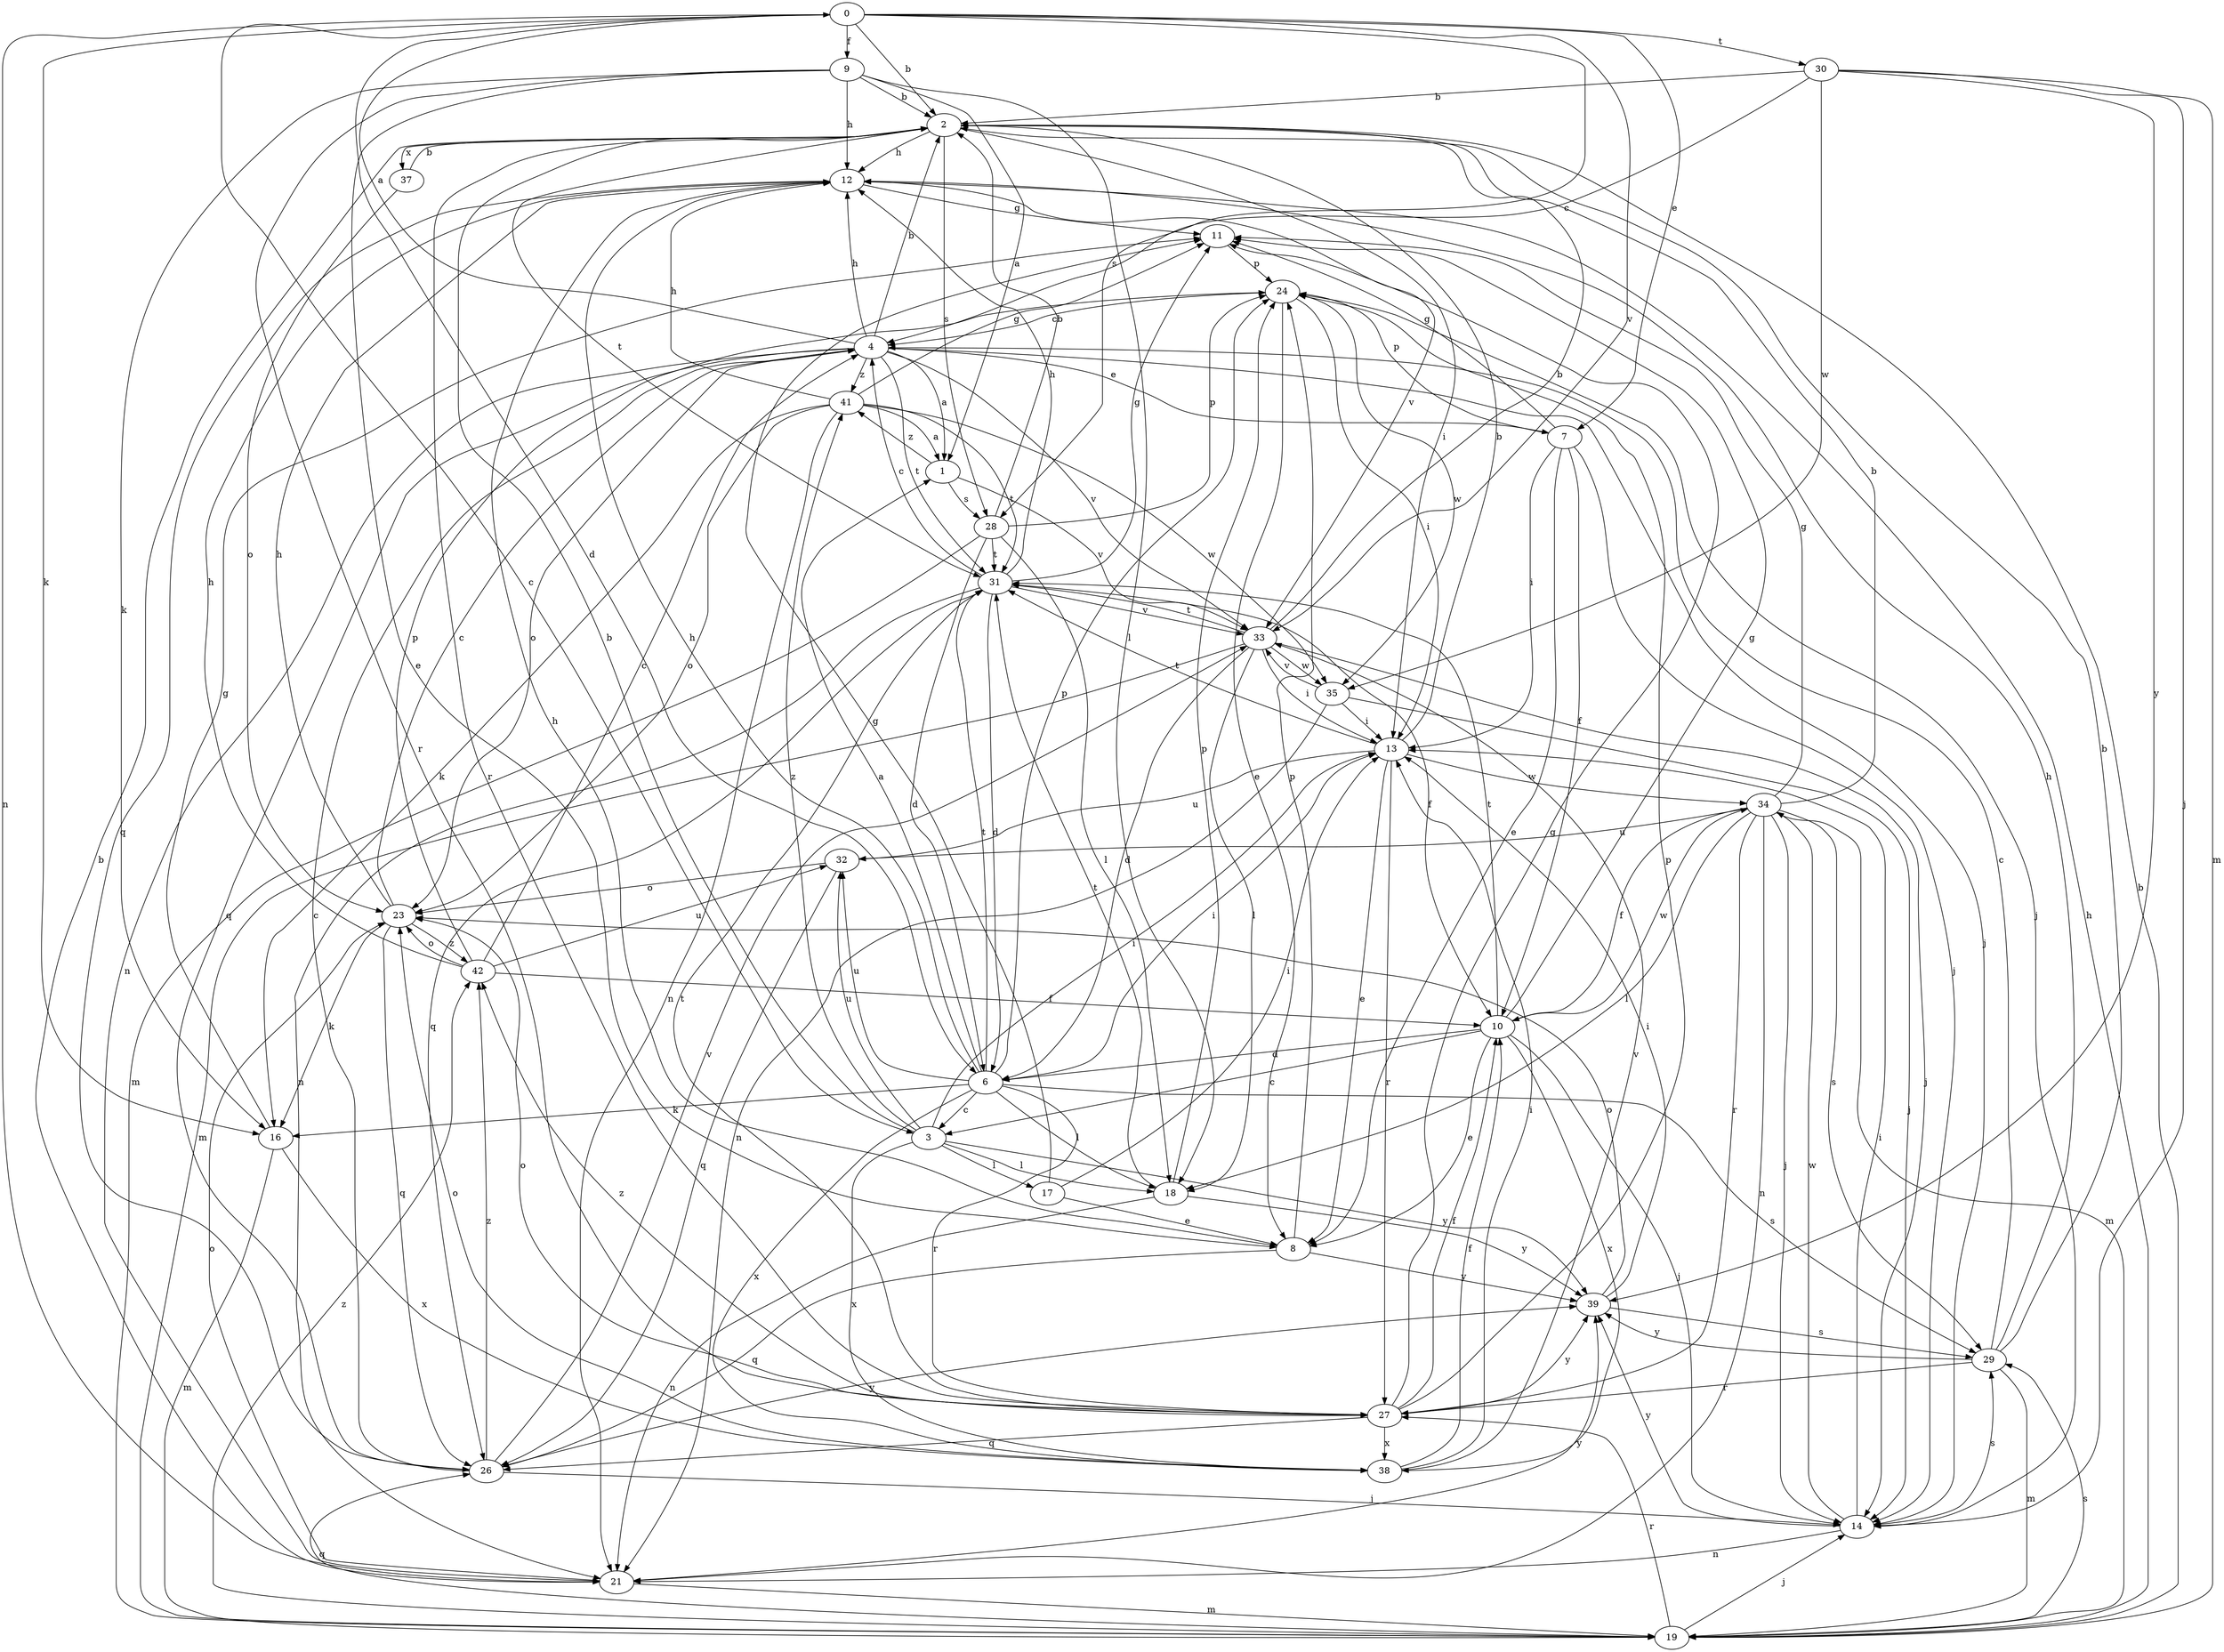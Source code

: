 strict digraph  {
0;
1;
2;
3;
4;
6;
7;
8;
9;
10;
11;
12;
13;
14;
16;
17;
18;
19;
21;
23;
24;
26;
27;
28;
29;
30;
31;
32;
33;
34;
35;
37;
38;
39;
41;
42;
0 -> 2  [label=b];
0 -> 3  [label=c];
0 -> 6  [label=d];
0 -> 7  [label=e];
0 -> 9  [label=f];
0 -> 16  [label=k];
0 -> 21  [label=n];
0 -> 28  [label=s];
0 -> 30  [label=t];
0 -> 33  [label=v];
1 -> 28  [label=s];
1 -> 33  [label=v];
1 -> 41  [label=z];
2 -> 12  [label=h];
2 -> 13  [label=i];
2 -> 27  [label=r];
2 -> 28  [label=s];
2 -> 31  [label=t];
2 -> 37  [label=x];
3 -> 2  [label=b];
3 -> 13  [label=i];
3 -> 17  [label=l];
3 -> 18  [label=l];
3 -> 32  [label=u];
3 -> 38  [label=x];
3 -> 39  [label=y];
3 -> 41  [label=z];
4 -> 0  [label=a];
4 -> 1  [label=a];
4 -> 2  [label=b];
4 -> 7  [label=e];
4 -> 12  [label=h];
4 -> 14  [label=j];
4 -> 21  [label=n];
4 -> 23  [label=o];
4 -> 26  [label=q];
4 -> 31  [label=t];
4 -> 33  [label=v];
4 -> 41  [label=z];
6 -> 1  [label=a];
6 -> 3  [label=c];
6 -> 12  [label=h];
6 -> 13  [label=i];
6 -> 16  [label=k];
6 -> 18  [label=l];
6 -> 24  [label=p];
6 -> 27  [label=r];
6 -> 29  [label=s];
6 -> 31  [label=t];
6 -> 32  [label=u];
6 -> 38  [label=x];
7 -> 8  [label=e];
7 -> 10  [label=f];
7 -> 11  [label=g];
7 -> 13  [label=i];
7 -> 14  [label=j];
7 -> 24  [label=p];
8 -> 12  [label=h];
8 -> 24  [label=p];
8 -> 26  [label=q];
8 -> 39  [label=y];
9 -> 1  [label=a];
9 -> 2  [label=b];
9 -> 8  [label=e];
9 -> 12  [label=h];
9 -> 16  [label=k];
9 -> 18  [label=l];
9 -> 27  [label=r];
10 -> 3  [label=c];
10 -> 6  [label=d];
10 -> 8  [label=e];
10 -> 11  [label=g];
10 -> 14  [label=j];
10 -> 31  [label=t];
10 -> 34  [label=w];
10 -> 38  [label=x];
11 -> 24  [label=p];
12 -> 11  [label=g];
12 -> 26  [label=q];
12 -> 33  [label=v];
13 -> 2  [label=b];
13 -> 8  [label=e];
13 -> 27  [label=r];
13 -> 31  [label=t];
13 -> 32  [label=u];
13 -> 34  [label=w];
14 -> 13  [label=i];
14 -> 21  [label=n];
14 -> 29  [label=s];
14 -> 34  [label=w];
14 -> 39  [label=y];
16 -> 11  [label=g];
16 -> 19  [label=m];
16 -> 38  [label=x];
17 -> 8  [label=e];
17 -> 11  [label=g];
17 -> 13  [label=i];
18 -> 21  [label=n];
18 -> 24  [label=p];
18 -> 31  [label=t];
18 -> 39  [label=y];
19 -> 2  [label=b];
19 -> 12  [label=h];
19 -> 14  [label=j];
19 -> 26  [label=q];
19 -> 27  [label=r];
19 -> 29  [label=s];
19 -> 42  [label=z];
21 -> 2  [label=b];
21 -> 19  [label=m];
21 -> 23  [label=o];
21 -> 39  [label=y];
23 -> 4  [label=c];
23 -> 12  [label=h];
23 -> 16  [label=k];
23 -> 26  [label=q];
23 -> 42  [label=z];
24 -> 4  [label=c];
24 -> 8  [label=e];
24 -> 13  [label=i];
24 -> 14  [label=j];
24 -> 35  [label=w];
26 -> 4  [label=c];
26 -> 14  [label=j];
26 -> 33  [label=v];
26 -> 39  [label=y];
26 -> 42  [label=z];
27 -> 10  [label=f];
27 -> 11  [label=g];
27 -> 23  [label=o];
27 -> 24  [label=p];
27 -> 26  [label=q];
27 -> 31  [label=t];
27 -> 38  [label=x];
27 -> 39  [label=y];
27 -> 42  [label=z];
28 -> 2  [label=b];
28 -> 6  [label=d];
28 -> 18  [label=l];
28 -> 19  [label=m];
28 -> 24  [label=p];
28 -> 31  [label=t];
29 -> 2  [label=b];
29 -> 4  [label=c];
29 -> 12  [label=h];
29 -> 19  [label=m];
29 -> 27  [label=r];
29 -> 39  [label=y];
30 -> 2  [label=b];
30 -> 4  [label=c];
30 -> 14  [label=j];
30 -> 19  [label=m];
30 -> 35  [label=w];
30 -> 39  [label=y];
31 -> 4  [label=c];
31 -> 6  [label=d];
31 -> 10  [label=f];
31 -> 11  [label=g];
31 -> 12  [label=h];
31 -> 21  [label=n];
31 -> 26  [label=q];
31 -> 33  [label=v];
32 -> 23  [label=o];
32 -> 26  [label=q];
33 -> 2  [label=b];
33 -> 6  [label=d];
33 -> 13  [label=i];
33 -> 14  [label=j];
33 -> 18  [label=l];
33 -> 19  [label=m];
33 -> 31  [label=t];
33 -> 35  [label=w];
34 -> 2  [label=b];
34 -> 10  [label=f];
34 -> 11  [label=g];
34 -> 14  [label=j];
34 -> 18  [label=l];
34 -> 19  [label=m];
34 -> 21  [label=n];
34 -> 27  [label=r];
34 -> 29  [label=s];
34 -> 32  [label=u];
35 -> 13  [label=i];
35 -> 14  [label=j];
35 -> 21  [label=n];
35 -> 33  [label=v];
37 -> 2  [label=b];
37 -> 23  [label=o];
38 -> 10  [label=f];
38 -> 13  [label=i];
38 -> 23  [label=o];
38 -> 33  [label=v];
39 -> 13  [label=i];
39 -> 23  [label=o];
39 -> 29  [label=s];
41 -> 1  [label=a];
41 -> 11  [label=g];
41 -> 12  [label=h];
41 -> 16  [label=k];
41 -> 21  [label=n];
41 -> 23  [label=o];
41 -> 31  [label=t];
41 -> 35  [label=w];
42 -> 4  [label=c];
42 -> 10  [label=f];
42 -> 12  [label=h];
42 -> 23  [label=o];
42 -> 24  [label=p];
42 -> 32  [label=u];
}

